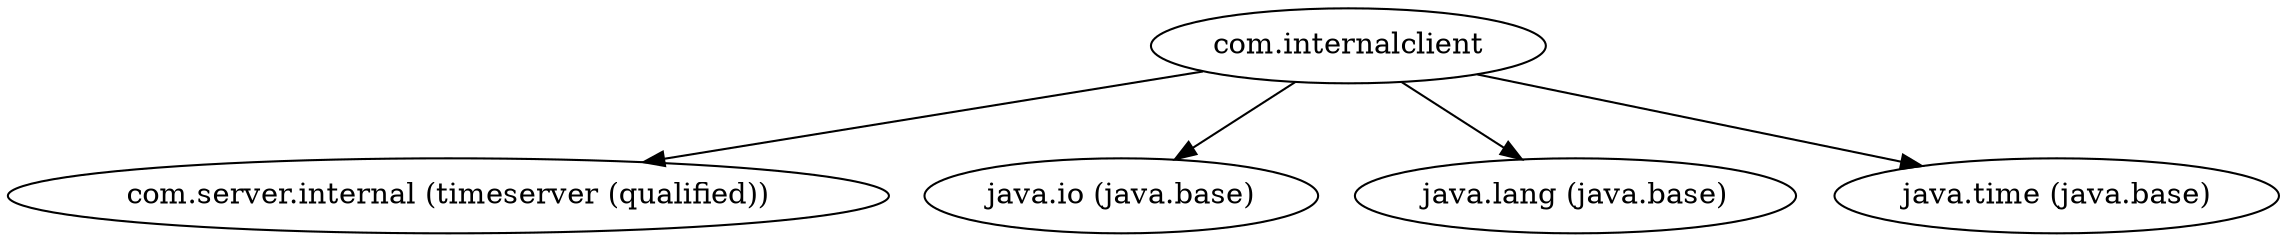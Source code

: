 digraph "privatetimeclient" {
    // Path: D:\IdeaProjects\new-features\jigsaw_ch11\ch11_3_2_accessibility\topic2\build\privatetimeclient
   "com.internalclient"                               -> "com.server.internal (timeserver (qualified))";
   "com.internalclient"                               -> "java.io (java.base)";
   "com.internalclient"                               -> "java.lang (java.base)";
   "com.internalclient"                               -> "java.time (java.base)";
}
